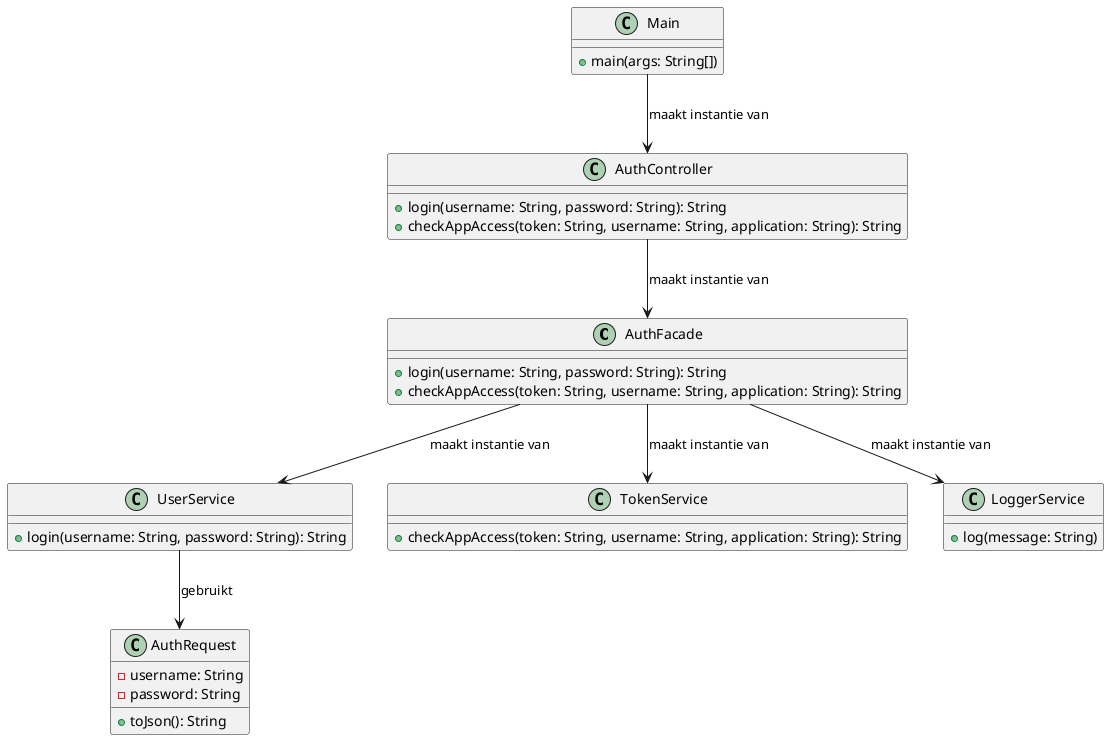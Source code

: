 @startuml

class AuthFacade {
    +login(username: String, password: String): String
    +checkAppAccess(token: String, username: String, application: String): String
}

class UserService {
    +login(username: String, password: String): String
}

class TokenService {
    +checkAppAccess(token: String, username: String, application: String): String
}

class LoggerService {
    +log(message: String)
}

class AuthController {
    +login(username: String, password: String): String
    +checkAppAccess(token: String, username: String, application: String): String
}

class AuthRequest {
    -username: String
    -password: String
    +toJson(): String
}

class Main {
    +main(args: String[])
}

AuthFacade --> UserService : maakt instantie van
AuthFacade --> TokenService : maakt instantie van
AuthFacade --> LoggerService : maakt instantie van
AuthController --> AuthFacade : maakt instantie van
Main --> AuthController : maakt instantie van
UserService --> AuthRequest : gebruikt

@enduml
